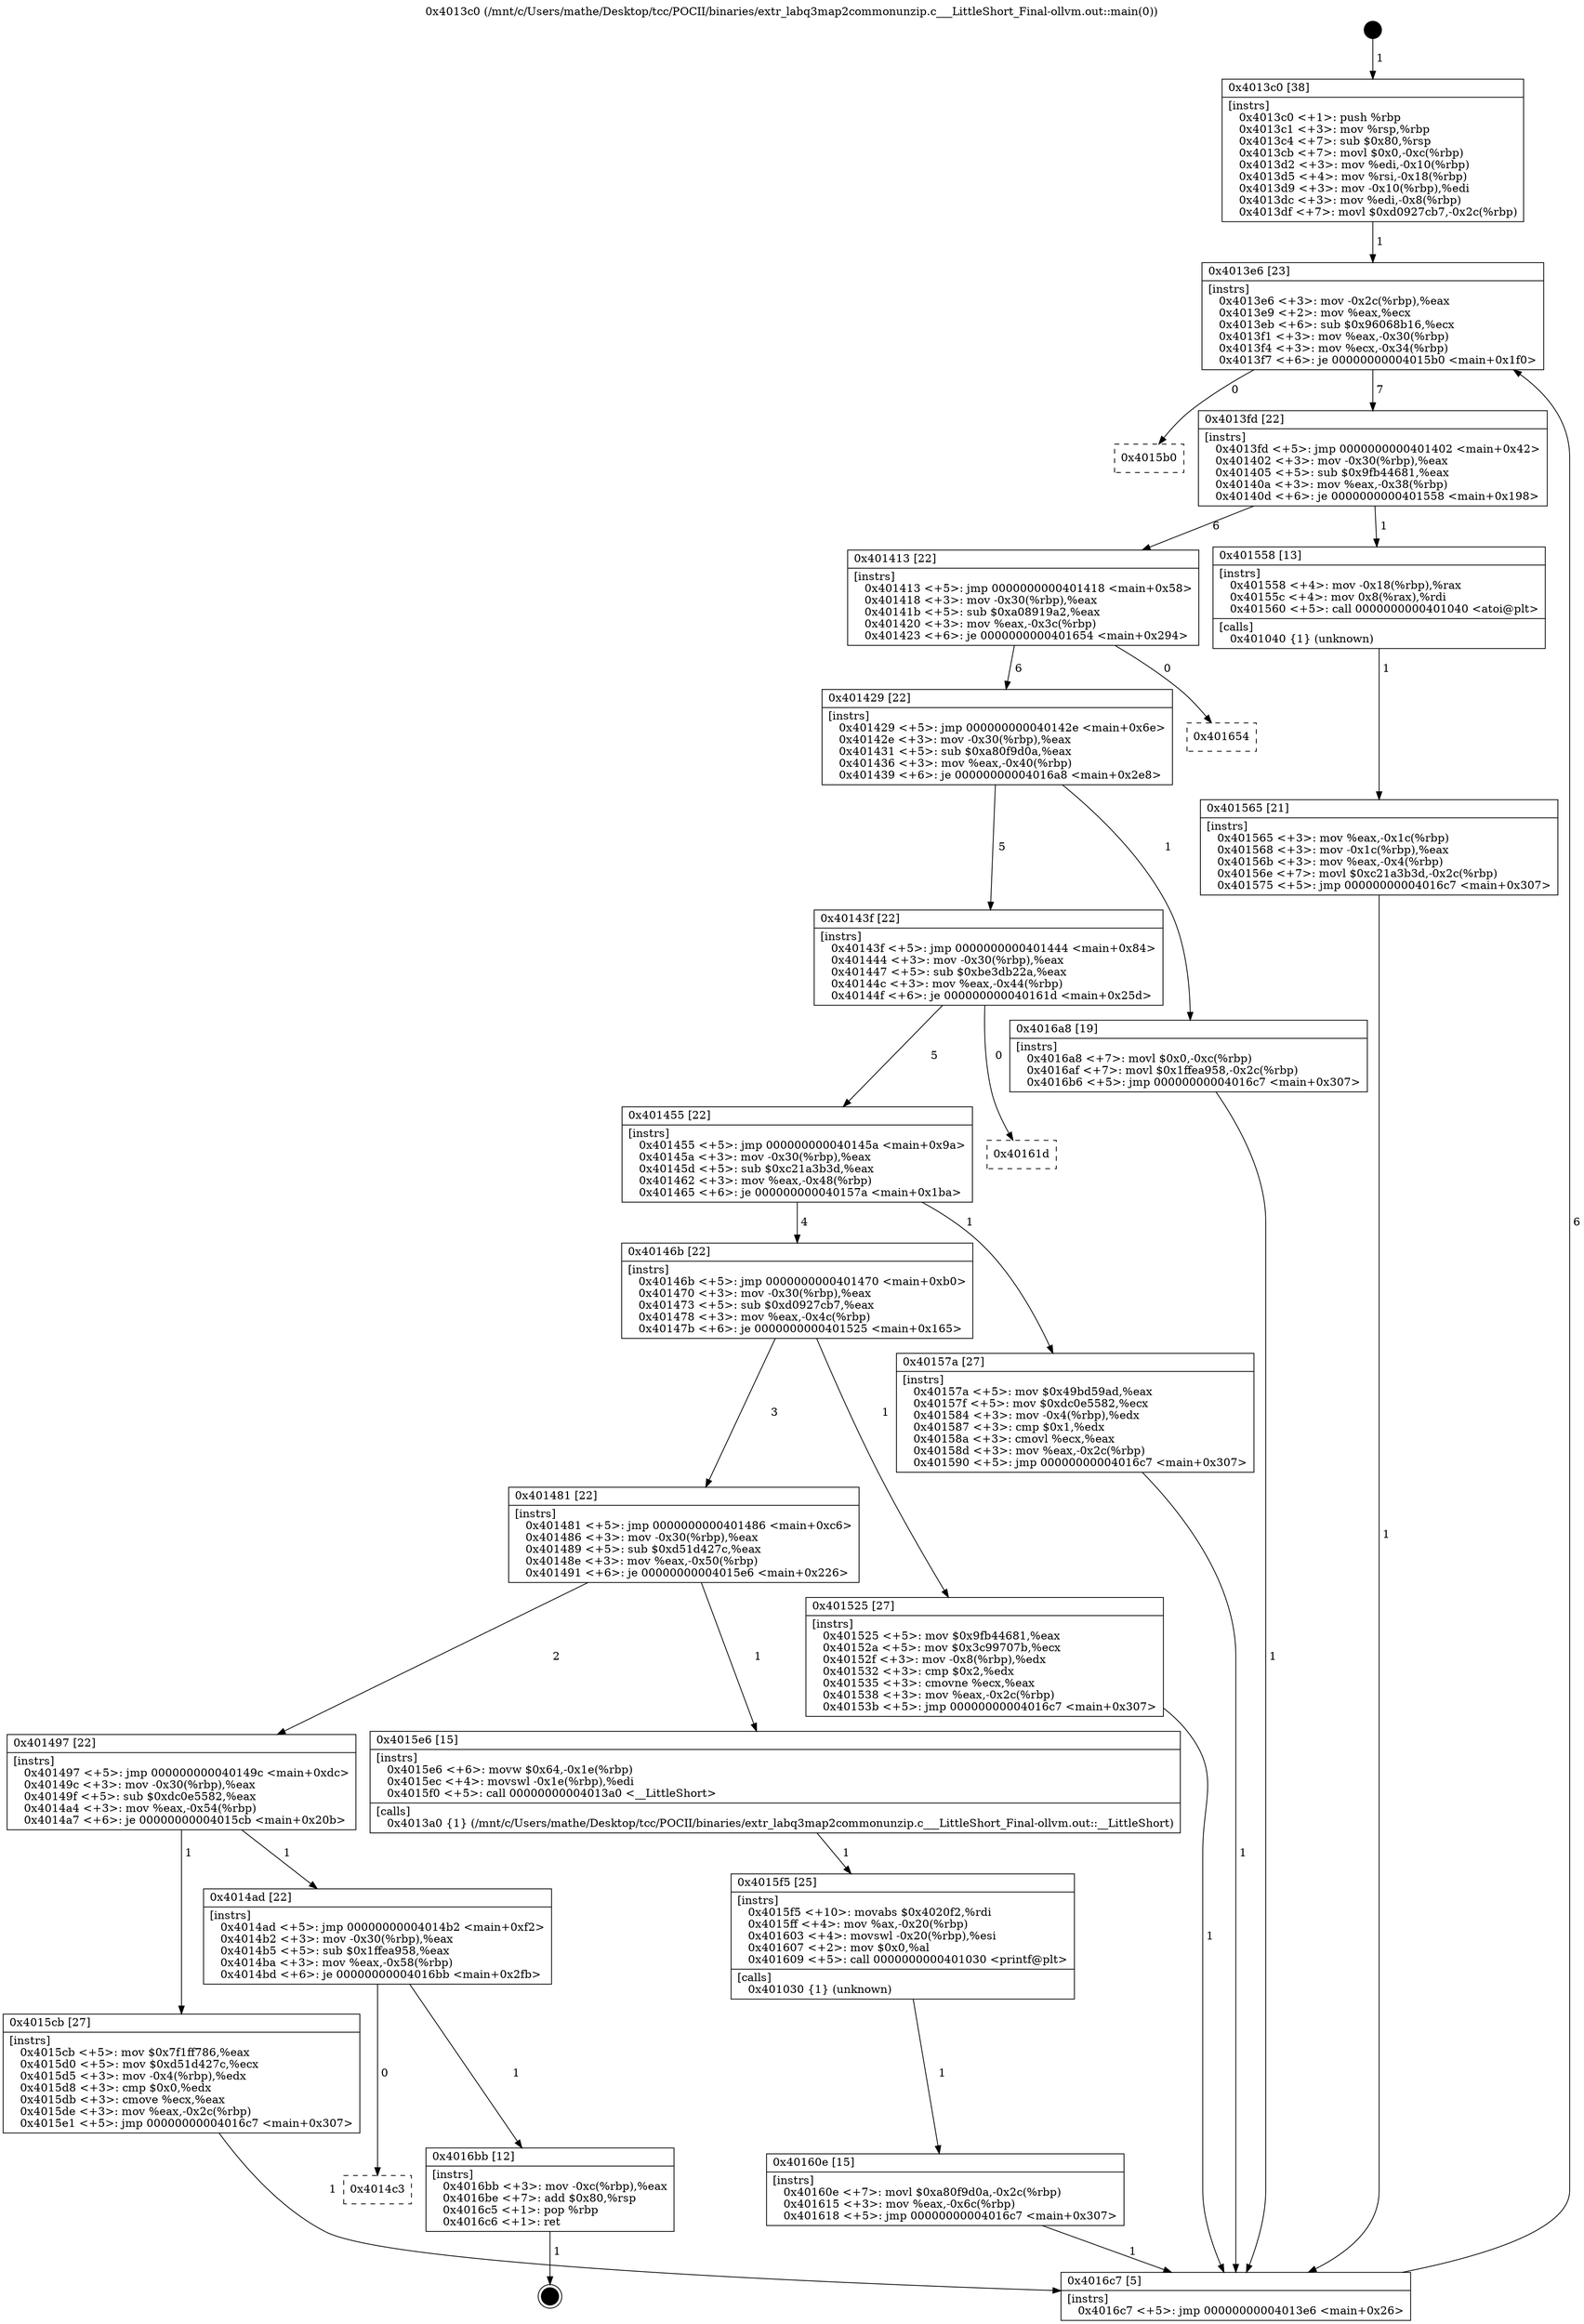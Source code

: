 digraph "0x4013c0" {
  label = "0x4013c0 (/mnt/c/Users/mathe/Desktop/tcc/POCII/binaries/extr_labq3map2commonunzip.c___LittleShort_Final-ollvm.out::main(0))"
  labelloc = "t"
  node[shape=record]

  Entry [label="",width=0.3,height=0.3,shape=circle,fillcolor=black,style=filled]
  "0x4013e6" [label="{
     0x4013e6 [23]\l
     | [instrs]\l
     &nbsp;&nbsp;0x4013e6 \<+3\>: mov -0x2c(%rbp),%eax\l
     &nbsp;&nbsp;0x4013e9 \<+2\>: mov %eax,%ecx\l
     &nbsp;&nbsp;0x4013eb \<+6\>: sub $0x96068b16,%ecx\l
     &nbsp;&nbsp;0x4013f1 \<+3\>: mov %eax,-0x30(%rbp)\l
     &nbsp;&nbsp;0x4013f4 \<+3\>: mov %ecx,-0x34(%rbp)\l
     &nbsp;&nbsp;0x4013f7 \<+6\>: je 00000000004015b0 \<main+0x1f0\>\l
  }"]
  "0x4015b0" [label="{
     0x4015b0\l
  }", style=dashed]
  "0x4013fd" [label="{
     0x4013fd [22]\l
     | [instrs]\l
     &nbsp;&nbsp;0x4013fd \<+5\>: jmp 0000000000401402 \<main+0x42\>\l
     &nbsp;&nbsp;0x401402 \<+3\>: mov -0x30(%rbp),%eax\l
     &nbsp;&nbsp;0x401405 \<+5\>: sub $0x9fb44681,%eax\l
     &nbsp;&nbsp;0x40140a \<+3\>: mov %eax,-0x38(%rbp)\l
     &nbsp;&nbsp;0x40140d \<+6\>: je 0000000000401558 \<main+0x198\>\l
  }"]
  Exit [label="",width=0.3,height=0.3,shape=circle,fillcolor=black,style=filled,peripheries=2]
  "0x401558" [label="{
     0x401558 [13]\l
     | [instrs]\l
     &nbsp;&nbsp;0x401558 \<+4\>: mov -0x18(%rbp),%rax\l
     &nbsp;&nbsp;0x40155c \<+4\>: mov 0x8(%rax),%rdi\l
     &nbsp;&nbsp;0x401560 \<+5\>: call 0000000000401040 \<atoi@plt\>\l
     | [calls]\l
     &nbsp;&nbsp;0x401040 \{1\} (unknown)\l
  }"]
  "0x401413" [label="{
     0x401413 [22]\l
     | [instrs]\l
     &nbsp;&nbsp;0x401413 \<+5\>: jmp 0000000000401418 \<main+0x58\>\l
     &nbsp;&nbsp;0x401418 \<+3\>: mov -0x30(%rbp),%eax\l
     &nbsp;&nbsp;0x40141b \<+5\>: sub $0xa08919a2,%eax\l
     &nbsp;&nbsp;0x401420 \<+3\>: mov %eax,-0x3c(%rbp)\l
     &nbsp;&nbsp;0x401423 \<+6\>: je 0000000000401654 \<main+0x294\>\l
  }"]
  "0x4014c3" [label="{
     0x4014c3\l
  }", style=dashed]
  "0x401654" [label="{
     0x401654\l
  }", style=dashed]
  "0x401429" [label="{
     0x401429 [22]\l
     | [instrs]\l
     &nbsp;&nbsp;0x401429 \<+5\>: jmp 000000000040142e \<main+0x6e\>\l
     &nbsp;&nbsp;0x40142e \<+3\>: mov -0x30(%rbp),%eax\l
     &nbsp;&nbsp;0x401431 \<+5\>: sub $0xa80f9d0a,%eax\l
     &nbsp;&nbsp;0x401436 \<+3\>: mov %eax,-0x40(%rbp)\l
     &nbsp;&nbsp;0x401439 \<+6\>: je 00000000004016a8 \<main+0x2e8\>\l
  }"]
  "0x4016bb" [label="{
     0x4016bb [12]\l
     | [instrs]\l
     &nbsp;&nbsp;0x4016bb \<+3\>: mov -0xc(%rbp),%eax\l
     &nbsp;&nbsp;0x4016be \<+7\>: add $0x80,%rsp\l
     &nbsp;&nbsp;0x4016c5 \<+1\>: pop %rbp\l
     &nbsp;&nbsp;0x4016c6 \<+1\>: ret\l
  }"]
  "0x4016a8" [label="{
     0x4016a8 [19]\l
     | [instrs]\l
     &nbsp;&nbsp;0x4016a8 \<+7\>: movl $0x0,-0xc(%rbp)\l
     &nbsp;&nbsp;0x4016af \<+7\>: movl $0x1ffea958,-0x2c(%rbp)\l
     &nbsp;&nbsp;0x4016b6 \<+5\>: jmp 00000000004016c7 \<main+0x307\>\l
  }"]
  "0x40143f" [label="{
     0x40143f [22]\l
     | [instrs]\l
     &nbsp;&nbsp;0x40143f \<+5\>: jmp 0000000000401444 \<main+0x84\>\l
     &nbsp;&nbsp;0x401444 \<+3\>: mov -0x30(%rbp),%eax\l
     &nbsp;&nbsp;0x401447 \<+5\>: sub $0xbe3db22a,%eax\l
     &nbsp;&nbsp;0x40144c \<+3\>: mov %eax,-0x44(%rbp)\l
     &nbsp;&nbsp;0x40144f \<+6\>: je 000000000040161d \<main+0x25d\>\l
  }"]
  "0x40160e" [label="{
     0x40160e [15]\l
     | [instrs]\l
     &nbsp;&nbsp;0x40160e \<+7\>: movl $0xa80f9d0a,-0x2c(%rbp)\l
     &nbsp;&nbsp;0x401615 \<+3\>: mov %eax,-0x6c(%rbp)\l
     &nbsp;&nbsp;0x401618 \<+5\>: jmp 00000000004016c7 \<main+0x307\>\l
  }"]
  "0x40161d" [label="{
     0x40161d\l
  }", style=dashed]
  "0x401455" [label="{
     0x401455 [22]\l
     | [instrs]\l
     &nbsp;&nbsp;0x401455 \<+5\>: jmp 000000000040145a \<main+0x9a\>\l
     &nbsp;&nbsp;0x40145a \<+3\>: mov -0x30(%rbp),%eax\l
     &nbsp;&nbsp;0x40145d \<+5\>: sub $0xc21a3b3d,%eax\l
     &nbsp;&nbsp;0x401462 \<+3\>: mov %eax,-0x48(%rbp)\l
     &nbsp;&nbsp;0x401465 \<+6\>: je 000000000040157a \<main+0x1ba\>\l
  }"]
  "0x4015f5" [label="{
     0x4015f5 [25]\l
     | [instrs]\l
     &nbsp;&nbsp;0x4015f5 \<+10\>: movabs $0x4020f2,%rdi\l
     &nbsp;&nbsp;0x4015ff \<+4\>: mov %ax,-0x20(%rbp)\l
     &nbsp;&nbsp;0x401603 \<+4\>: movswl -0x20(%rbp),%esi\l
     &nbsp;&nbsp;0x401607 \<+2\>: mov $0x0,%al\l
     &nbsp;&nbsp;0x401609 \<+5\>: call 0000000000401030 \<printf@plt\>\l
     | [calls]\l
     &nbsp;&nbsp;0x401030 \{1\} (unknown)\l
  }"]
  "0x40157a" [label="{
     0x40157a [27]\l
     | [instrs]\l
     &nbsp;&nbsp;0x40157a \<+5\>: mov $0x49bd59ad,%eax\l
     &nbsp;&nbsp;0x40157f \<+5\>: mov $0xdc0e5582,%ecx\l
     &nbsp;&nbsp;0x401584 \<+3\>: mov -0x4(%rbp),%edx\l
     &nbsp;&nbsp;0x401587 \<+3\>: cmp $0x1,%edx\l
     &nbsp;&nbsp;0x40158a \<+3\>: cmovl %ecx,%eax\l
     &nbsp;&nbsp;0x40158d \<+3\>: mov %eax,-0x2c(%rbp)\l
     &nbsp;&nbsp;0x401590 \<+5\>: jmp 00000000004016c7 \<main+0x307\>\l
  }"]
  "0x40146b" [label="{
     0x40146b [22]\l
     | [instrs]\l
     &nbsp;&nbsp;0x40146b \<+5\>: jmp 0000000000401470 \<main+0xb0\>\l
     &nbsp;&nbsp;0x401470 \<+3\>: mov -0x30(%rbp),%eax\l
     &nbsp;&nbsp;0x401473 \<+5\>: sub $0xd0927cb7,%eax\l
     &nbsp;&nbsp;0x401478 \<+3\>: mov %eax,-0x4c(%rbp)\l
     &nbsp;&nbsp;0x40147b \<+6\>: je 0000000000401525 \<main+0x165\>\l
  }"]
  "0x4014ad" [label="{
     0x4014ad [22]\l
     | [instrs]\l
     &nbsp;&nbsp;0x4014ad \<+5\>: jmp 00000000004014b2 \<main+0xf2\>\l
     &nbsp;&nbsp;0x4014b2 \<+3\>: mov -0x30(%rbp),%eax\l
     &nbsp;&nbsp;0x4014b5 \<+5\>: sub $0x1ffea958,%eax\l
     &nbsp;&nbsp;0x4014ba \<+3\>: mov %eax,-0x58(%rbp)\l
     &nbsp;&nbsp;0x4014bd \<+6\>: je 00000000004016bb \<main+0x2fb\>\l
  }"]
  "0x401525" [label="{
     0x401525 [27]\l
     | [instrs]\l
     &nbsp;&nbsp;0x401525 \<+5\>: mov $0x9fb44681,%eax\l
     &nbsp;&nbsp;0x40152a \<+5\>: mov $0x3c99707b,%ecx\l
     &nbsp;&nbsp;0x40152f \<+3\>: mov -0x8(%rbp),%edx\l
     &nbsp;&nbsp;0x401532 \<+3\>: cmp $0x2,%edx\l
     &nbsp;&nbsp;0x401535 \<+3\>: cmovne %ecx,%eax\l
     &nbsp;&nbsp;0x401538 \<+3\>: mov %eax,-0x2c(%rbp)\l
     &nbsp;&nbsp;0x40153b \<+5\>: jmp 00000000004016c7 \<main+0x307\>\l
  }"]
  "0x401481" [label="{
     0x401481 [22]\l
     | [instrs]\l
     &nbsp;&nbsp;0x401481 \<+5\>: jmp 0000000000401486 \<main+0xc6\>\l
     &nbsp;&nbsp;0x401486 \<+3\>: mov -0x30(%rbp),%eax\l
     &nbsp;&nbsp;0x401489 \<+5\>: sub $0xd51d427c,%eax\l
     &nbsp;&nbsp;0x40148e \<+3\>: mov %eax,-0x50(%rbp)\l
     &nbsp;&nbsp;0x401491 \<+6\>: je 00000000004015e6 \<main+0x226\>\l
  }"]
  "0x4016c7" [label="{
     0x4016c7 [5]\l
     | [instrs]\l
     &nbsp;&nbsp;0x4016c7 \<+5\>: jmp 00000000004013e6 \<main+0x26\>\l
  }"]
  "0x4013c0" [label="{
     0x4013c0 [38]\l
     | [instrs]\l
     &nbsp;&nbsp;0x4013c0 \<+1\>: push %rbp\l
     &nbsp;&nbsp;0x4013c1 \<+3\>: mov %rsp,%rbp\l
     &nbsp;&nbsp;0x4013c4 \<+7\>: sub $0x80,%rsp\l
     &nbsp;&nbsp;0x4013cb \<+7\>: movl $0x0,-0xc(%rbp)\l
     &nbsp;&nbsp;0x4013d2 \<+3\>: mov %edi,-0x10(%rbp)\l
     &nbsp;&nbsp;0x4013d5 \<+4\>: mov %rsi,-0x18(%rbp)\l
     &nbsp;&nbsp;0x4013d9 \<+3\>: mov -0x10(%rbp),%edi\l
     &nbsp;&nbsp;0x4013dc \<+3\>: mov %edi,-0x8(%rbp)\l
     &nbsp;&nbsp;0x4013df \<+7\>: movl $0xd0927cb7,-0x2c(%rbp)\l
  }"]
  "0x401565" [label="{
     0x401565 [21]\l
     | [instrs]\l
     &nbsp;&nbsp;0x401565 \<+3\>: mov %eax,-0x1c(%rbp)\l
     &nbsp;&nbsp;0x401568 \<+3\>: mov -0x1c(%rbp),%eax\l
     &nbsp;&nbsp;0x40156b \<+3\>: mov %eax,-0x4(%rbp)\l
     &nbsp;&nbsp;0x40156e \<+7\>: movl $0xc21a3b3d,-0x2c(%rbp)\l
     &nbsp;&nbsp;0x401575 \<+5\>: jmp 00000000004016c7 \<main+0x307\>\l
  }"]
  "0x4015cb" [label="{
     0x4015cb [27]\l
     | [instrs]\l
     &nbsp;&nbsp;0x4015cb \<+5\>: mov $0x7f1ff786,%eax\l
     &nbsp;&nbsp;0x4015d0 \<+5\>: mov $0xd51d427c,%ecx\l
     &nbsp;&nbsp;0x4015d5 \<+3\>: mov -0x4(%rbp),%edx\l
     &nbsp;&nbsp;0x4015d8 \<+3\>: cmp $0x0,%edx\l
     &nbsp;&nbsp;0x4015db \<+3\>: cmove %ecx,%eax\l
     &nbsp;&nbsp;0x4015de \<+3\>: mov %eax,-0x2c(%rbp)\l
     &nbsp;&nbsp;0x4015e1 \<+5\>: jmp 00000000004016c7 \<main+0x307\>\l
  }"]
  "0x4015e6" [label="{
     0x4015e6 [15]\l
     | [instrs]\l
     &nbsp;&nbsp;0x4015e6 \<+6\>: movw $0x64,-0x1e(%rbp)\l
     &nbsp;&nbsp;0x4015ec \<+4\>: movswl -0x1e(%rbp),%edi\l
     &nbsp;&nbsp;0x4015f0 \<+5\>: call 00000000004013a0 \<__LittleShort\>\l
     | [calls]\l
     &nbsp;&nbsp;0x4013a0 \{1\} (/mnt/c/Users/mathe/Desktop/tcc/POCII/binaries/extr_labq3map2commonunzip.c___LittleShort_Final-ollvm.out::__LittleShort)\l
  }"]
  "0x401497" [label="{
     0x401497 [22]\l
     | [instrs]\l
     &nbsp;&nbsp;0x401497 \<+5\>: jmp 000000000040149c \<main+0xdc\>\l
     &nbsp;&nbsp;0x40149c \<+3\>: mov -0x30(%rbp),%eax\l
     &nbsp;&nbsp;0x40149f \<+5\>: sub $0xdc0e5582,%eax\l
     &nbsp;&nbsp;0x4014a4 \<+3\>: mov %eax,-0x54(%rbp)\l
     &nbsp;&nbsp;0x4014a7 \<+6\>: je 00000000004015cb \<main+0x20b\>\l
  }"]
  Entry -> "0x4013c0" [label=" 1"]
  "0x4013e6" -> "0x4015b0" [label=" 0"]
  "0x4013e6" -> "0x4013fd" [label=" 7"]
  "0x4016bb" -> Exit [label=" 1"]
  "0x4013fd" -> "0x401558" [label=" 1"]
  "0x4013fd" -> "0x401413" [label=" 6"]
  "0x4014ad" -> "0x4014c3" [label=" 0"]
  "0x401413" -> "0x401654" [label=" 0"]
  "0x401413" -> "0x401429" [label=" 6"]
  "0x4014ad" -> "0x4016bb" [label=" 1"]
  "0x401429" -> "0x4016a8" [label=" 1"]
  "0x401429" -> "0x40143f" [label=" 5"]
  "0x4016a8" -> "0x4016c7" [label=" 1"]
  "0x40143f" -> "0x40161d" [label=" 0"]
  "0x40143f" -> "0x401455" [label=" 5"]
  "0x40160e" -> "0x4016c7" [label=" 1"]
  "0x401455" -> "0x40157a" [label=" 1"]
  "0x401455" -> "0x40146b" [label=" 4"]
  "0x4015f5" -> "0x40160e" [label=" 1"]
  "0x40146b" -> "0x401525" [label=" 1"]
  "0x40146b" -> "0x401481" [label=" 3"]
  "0x401525" -> "0x4016c7" [label=" 1"]
  "0x4013c0" -> "0x4013e6" [label=" 1"]
  "0x4016c7" -> "0x4013e6" [label=" 6"]
  "0x401558" -> "0x401565" [label=" 1"]
  "0x401565" -> "0x4016c7" [label=" 1"]
  "0x40157a" -> "0x4016c7" [label=" 1"]
  "0x4015e6" -> "0x4015f5" [label=" 1"]
  "0x401481" -> "0x4015e6" [label=" 1"]
  "0x401481" -> "0x401497" [label=" 2"]
  "0x4015cb" -> "0x4016c7" [label=" 1"]
  "0x401497" -> "0x4015cb" [label=" 1"]
  "0x401497" -> "0x4014ad" [label=" 1"]
}
